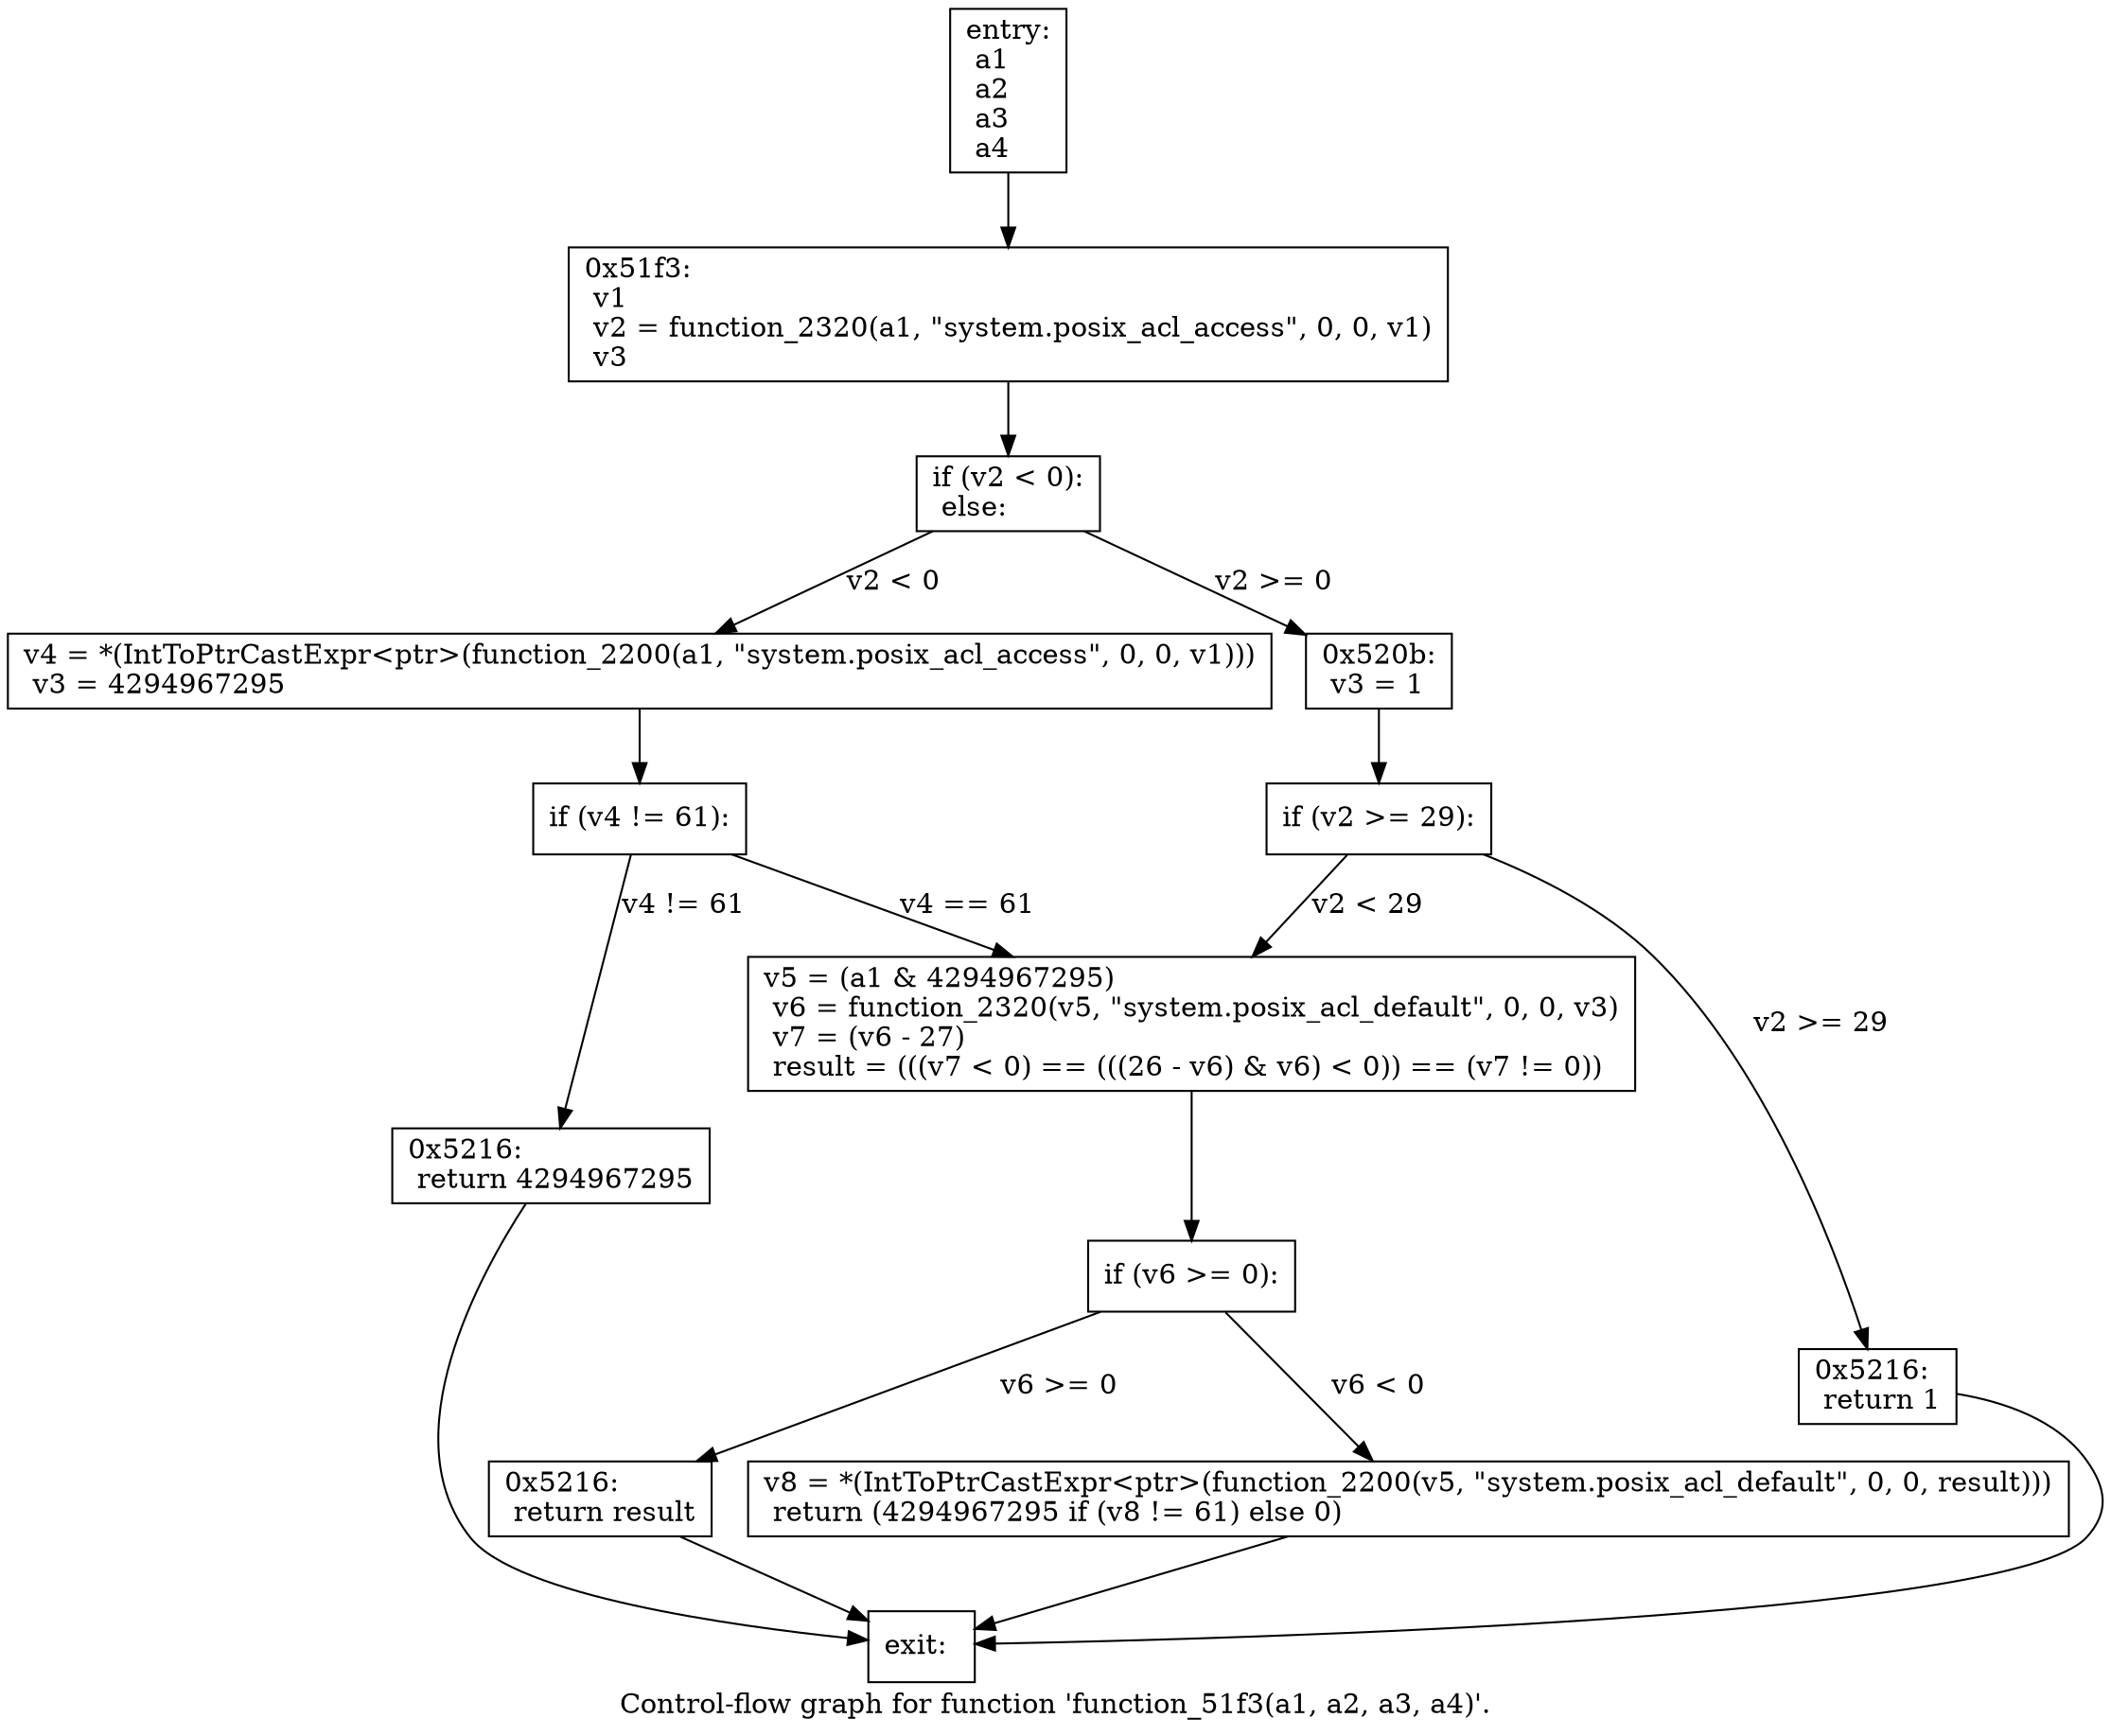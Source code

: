 digraph "Control-flow graph for function 'function_51f3(a1, a2, a3, a4)'." {
  label="Control-flow graph for function 'function_51f3(a1, a2, a3, a4)'.";
  node [shape=record];

  Node081A6338 [label="{entry:\l  a1\l  a2\l  a3\l  a4\l}"];
  Node081A6338 -> Node081A6260;
  Node081A6260 [label="{0x51f3:\l  v1\l  v2 = function_2320(a1, \"system.posix_acl_access\", 0, 0, v1)\l  v3\l}"];
  Node081A6260 -> Node081A5C30;
  Node081A5C30 [label="{  if (v2 \< 0):\l  else:\l}"];
  Node081A5C30 -> Node081A5C78 [label="v2 \< 0"];
  Node081A5C30 -> Node081A63C8 [label="v2 \>= 0"];
  Node081A5C78 [label="{  v4 = *(IntToPtrCastExpr\<ptr\>(function_2200(a1, \"system.posix_acl_access\", 0, 0, v1)))\l  v3 = 4294967295\l}"];
  Node081A5C78 -> Node081A5F90;
  Node081A63C8 [label="{0x520b:\l  v3 = 1\l}"];
  Node081A63C8 -> Node081A5FD8;
  Node081A5F90 [label="{  if (v4 != 61):\l}"];
  Node081A5F90 -> Node081A6020 [label="v4 != 61"];
  Node081A5F90 -> Node081A5D08 [label="v4 == 61"];
  Node081A5FD8 [label="{  if (v2 \>= 29):\l}"];
  Node081A5FD8 -> Node081A5E70 [label="v2 \>= 29"];
  Node081A5FD8 -> Node081A5D08 [label="v2 \< 29"];
  Node081A6020 [label="{0x5216:\l  return 4294967295\l}"];
  Node081A6020 -> Node081A5CC0;
  Node081A5D08 [label="{  v5 = (a1 & 4294967295)\l  v6 = function_2320(v5, \"system.posix_acl_default\", 0, 0, v3)\l  v7 = (v6 - 27)\l  result = (((v7 \< 0) == (((26 - v6) & v6) \< 0)) == (v7 != 0))\l}"];
  Node081A5D08 -> Node081A6380;
  Node081A5E70 [label="{0x5216:\l  return 1\l}"];
  Node081A5E70 -> Node081A5CC0;
  Node081A5CC0 [label="{exit:\l}"];
  Node081A6380 [label="{  if (v6 \>= 0):\l}"];
  Node081A6380 -> Node081A5D50 [label="v6 \>= 0"];
  Node081A6380 -> Node081A5E28 [label="v6 \< 0"];
  Node081A5D50 [label="{0x5216:\l  return result\l}"];
  Node081A5D50 -> Node081A5CC0;
  Node081A5E28 [label="{  v8 = *(IntToPtrCastExpr\<ptr\>(function_2200(v5, \"system.posix_acl_default\", 0, 0, result)))\l  return (4294967295 if (v8 != 61) else 0)\l}"];
  Node081A5E28 -> Node081A5CC0;

}
